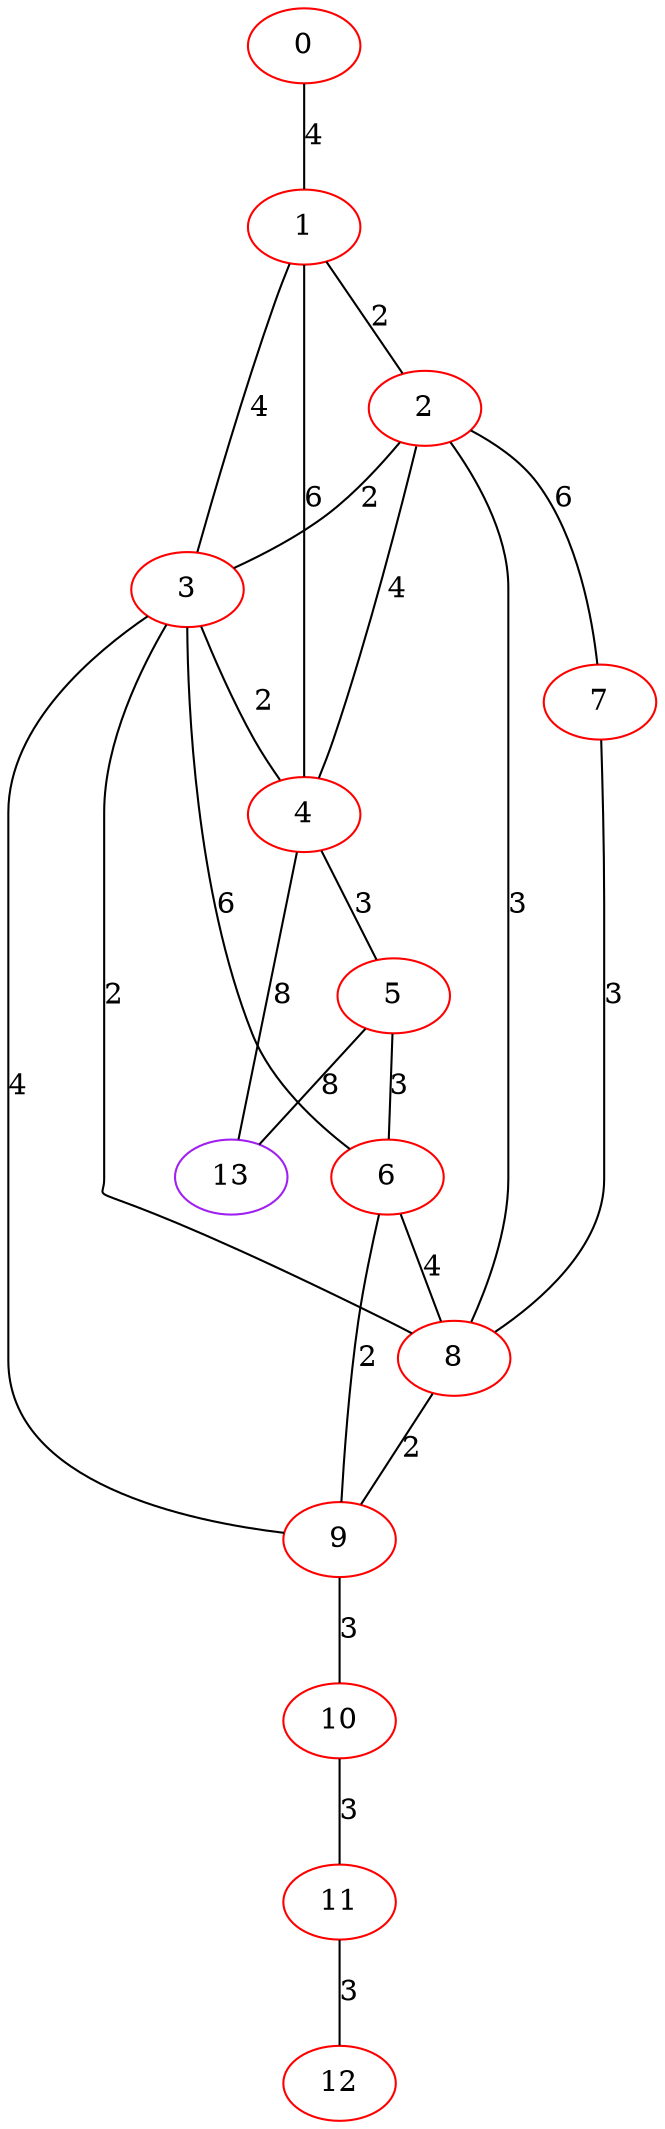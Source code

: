 graph "" {
0 [color=red, weight=1];
1 [color=red, weight=1];
2 [color=red, weight=1];
3 [color=red, weight=1];
4 [color=red, weight=1];
5 [color=red, weight=1];
6 [color=red, weight=1];
7 [color=red, weight=1];
8 [color=red, weight=1];
9 [color=red, weight=1];
10 [color=red, weight=1];
11 [color=red, weight=1];
12 [color=red, weight=1];
13 [color=purple, weight=4];
0 -- 1  [key=0, label=4];
1 -- 2  [key=0, label=2];
1 -- 3  [key=0, label=4];
1 -- 4  [key=0, label=6];
2 -- 8  [key=0, label=3];
2 -- 3  [key=0, label=2];
2 -- 4  [key=0, label=4];
2 -- 7  [key=0, label=6];
3 -- 4  [key=0, label=2];
3 -- 6  [key=0, label=6];
3 -- 8  [key=0, label=2];
3 -- 9  [key=0, label=4];
4 -- 5  [key=0, label=3];
4 -- 13  [key=0, label=8];
5 -- 13  [key=0, label=8];
5 -- 6  [key=0, label=3];
6 -- 8  [key=0, label=4];
6 -- 9  [key=0, label=2];
7 -- 8  [key=0, label=3];
8 -- 9  [key=0, label=2];
9 -- 10  [key=0, label=3];
10 -- 11  [key=0, label=3];
11 -- 12  [key=0, label=3];
}

